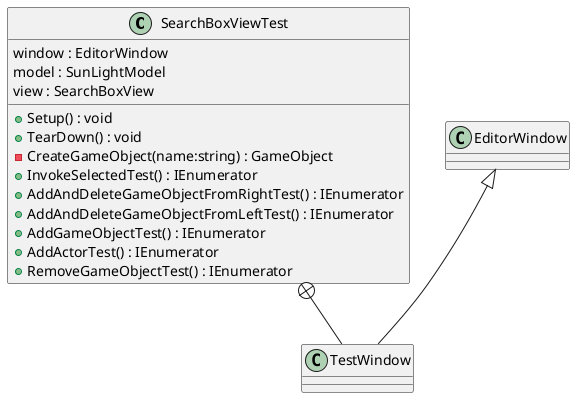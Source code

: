 @startuml
class SearchBoxViewTest {
    window : EditorWindow
    model : SunLightModel
    view : SearchBoxView
    + Setup() : void
    + TearDown() : void
    - CreateGameObject(name:string) : GameObject
    + InvokeSelectedTest() : IEnumerator
    + AddAndDeleteGameObjectFromRightTest() : IEnumerator
    + AddAndDeleteGameObjectFromLeftTest() : IEnumerator
    + AddGameObjectTest() : IEnumerator
    + AddActorTest() : IEnumerator
    + RemoveGameObjectTest() : IEnumerator
}
class TestWindow {
}
SearchBoxViewTest +-- TestWindow
EditorWindow <|-- TestWindow
@enduml

